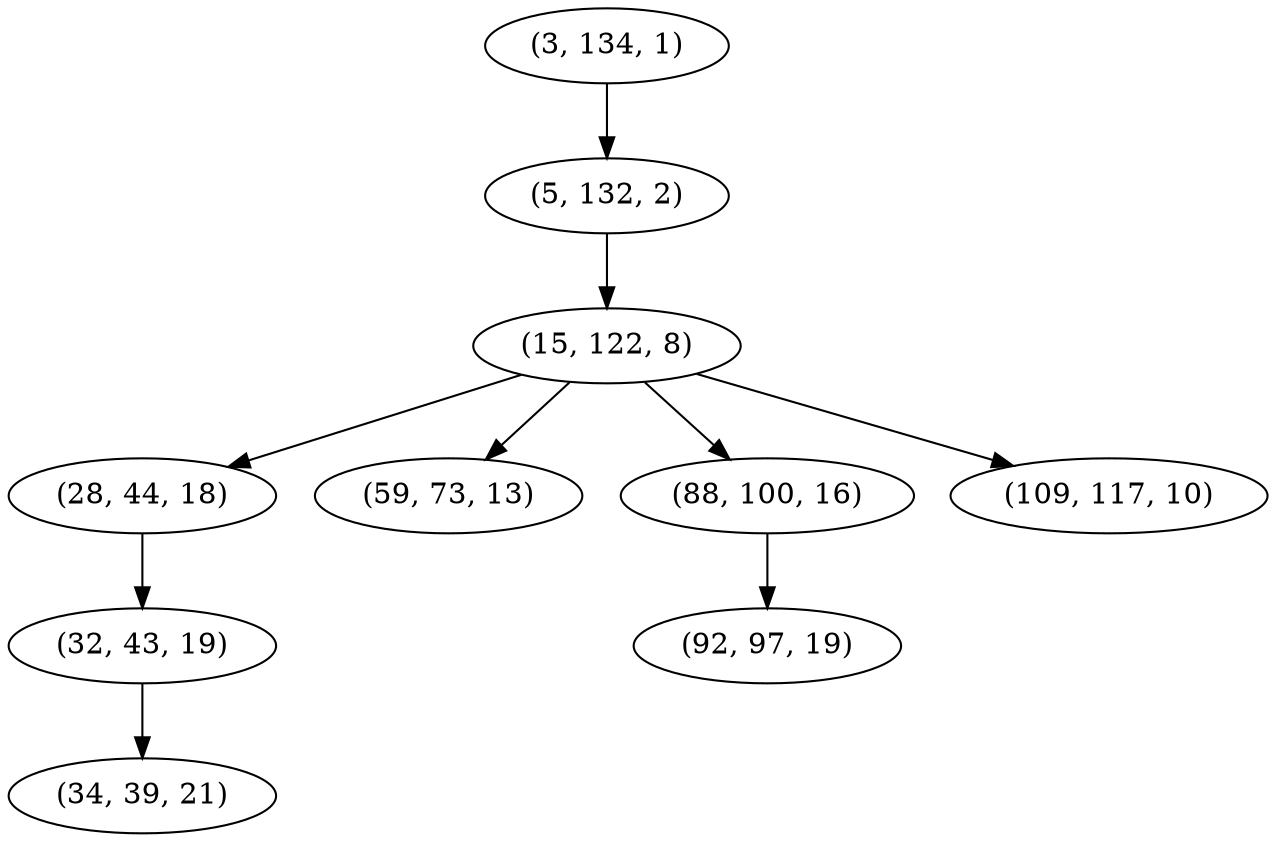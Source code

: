 digraph tree {
    "(3, 134, 1)";
    "(5, 132, 2)";
    "(15, 122, 8)";
    "(28, 44, 18)";
    "(32, 43, 19)";
    "(34, 39, 21)";
    "(59, 73, 13)";
    "(88, 100, 16)";
    "(92, 97, 19)";
    "(109, 117, 10)";
    "(3, 134, 1)" -> "(5, 132, 2)";
    "(5, 132, 2)" -> "(15, 122, 8)";
    "(15, 122, 8)" -> "(28, 44, 18)";
    "(15, 122, 8)" -> "(59, 73, 13)";
    "(15, 122, 8)" -> "(88, 100, 16)";
    "(15, 122, 8)" -> "(109, 117, 10)";
    "(28, 44, 18)" -> "(32, 43, 19)";
    "(32, 43, 19)" -> "(34, 39, 21)";
    "(88, 100, 16)" -> "(92, 97, 19)";
}

